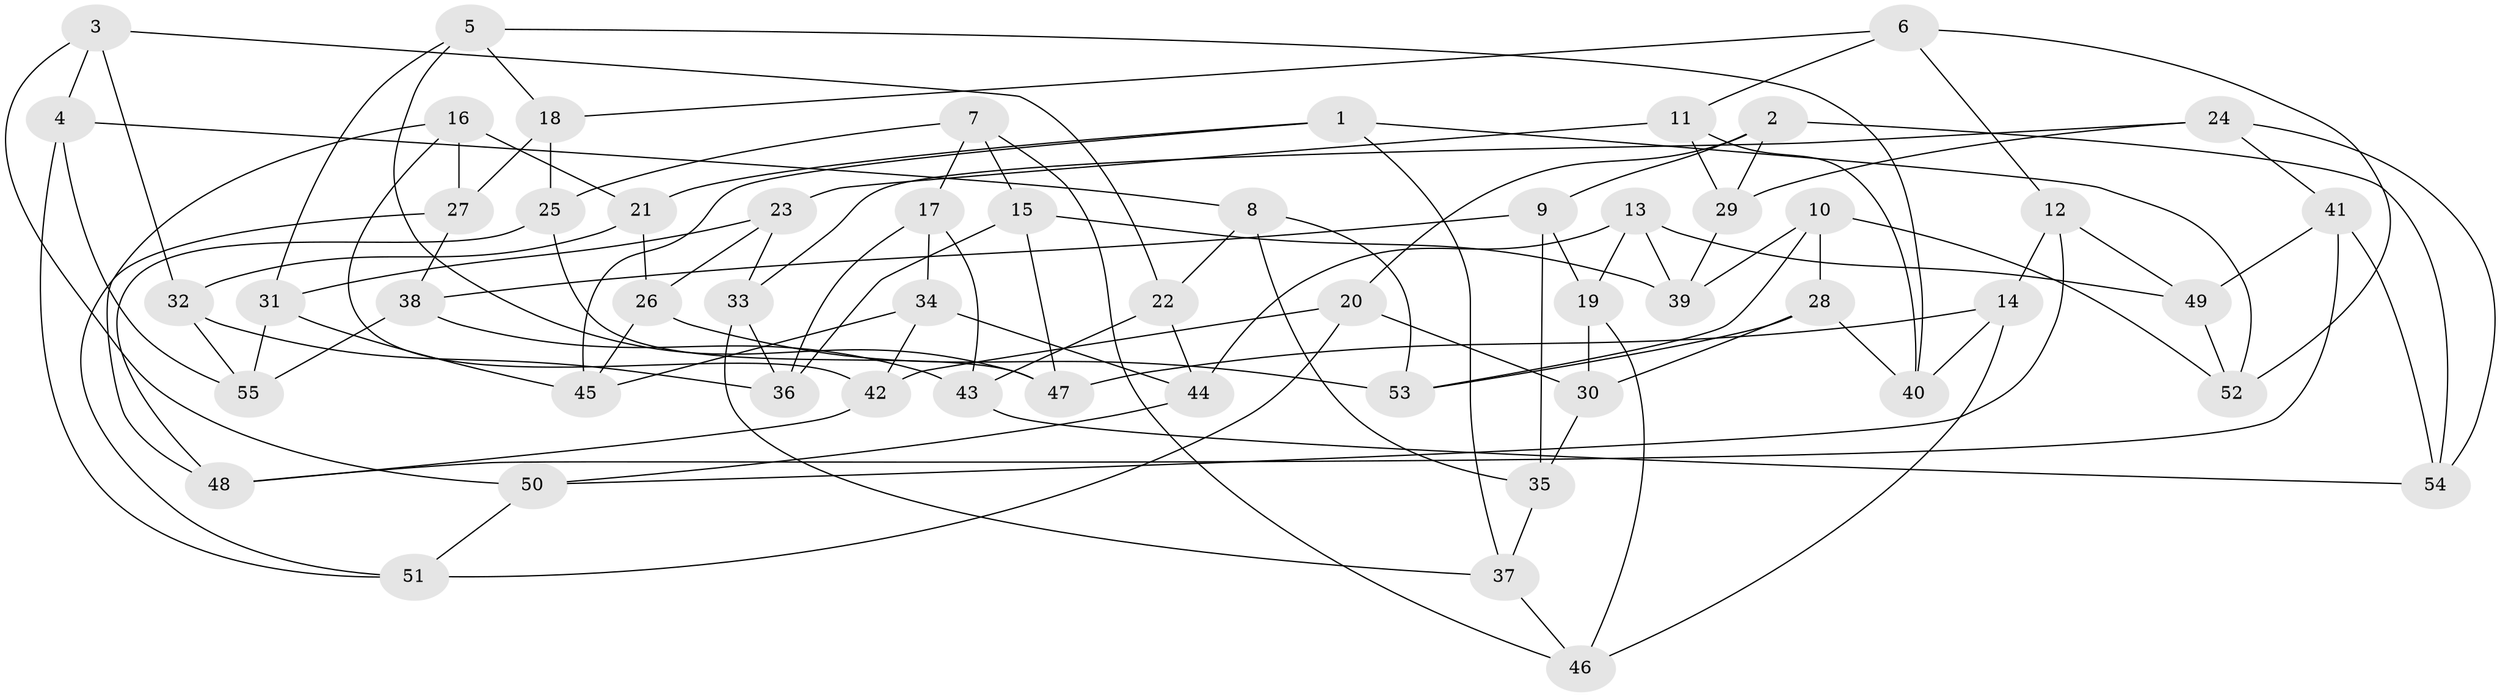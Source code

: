 // coarse degree distribution, {4: 0.6842105263157895, 6: 0.21052631578947367, 9: 0.02631578947368421, 7: 0.02631578947368421, 8: 0.05263157894736842}
// Generated by graph-tools (version 1.1) at 2025/20/03/04/25 18:20:42]
// undirected, 55 vertices, 110 edges
graph export_dot {
graph [start="1"]
  node [color=gray90,style=filled];
  1;
  2;
  3;
  4;
  5;
  6;
  7;
  8;
  9;
  10;
  11;
  12;
  13;
  14;
  15;
  16;
  17;
  18;
  19;
  20;
  21;
  22;
  23;
  24;
  25;
  26;
  27;
  28;
  29;
  30;
  31;
  32;
  33;
  34;
  35;
  36;
  37;
  38;
  39;
  40;
  41;
  42;
  43;
  44;
  45;
  46;
  47;
  48;
  49;
  50;
  51;
  52;
  53;
  54;
  55;
  1 -- 52;
  1 -- 45;
  1 -- 37;
  1 -- 21;
  2 -- 20;
  2 -- 29;
  2 -- 9;
  2 -- 54;
  3 -- 4;
  3 -- 50;
  3 -- 22;
  3 -- 32;
  4 -- 55;
  4 -- 51;
  4 -- 8;
  5 -- 40;
  5 -- 31;
  5 -- 47;
  5 -- 18;
  6 -- 52;
  6 -- 18;
  6 -- 11;
  6 -- 12;
  7 -- 15;
  7 -- 25;
  7 -- 17;
  7 -- 46;
  8 -- 22;
  8 -- 53;
  8 -- 35;
  9 -- 35;
  9 -- 19;
  9 -- 38;
  10 -- 39;
  10 -- 28;
  10 -- 52;
  10 -- 53;
  11 -- 40;
  11 -- 23;
  11 -- 29;
  12 -- 14;
  12 -- 49;
  12 -- 50;
  13 -- 39;
  13 -- 49;
  13 -- 19;
  13 -- 44;
  14 -- 47;
  14 -- 46;
  14 -- 40;
  15 -- 47;
  15 -- 36;
  15 -- 39;
  16 -- 27;
  16 -- 42;
  16 -- 21;
  16 -- 48;
  17 -- 34;
  17 -- 36;
  17 -- 43;
  18 -- 27;
  18 -- 25;
  19 -- 46;
  19 -- 30;
  20 -- 42;
  20 -- 51;
  20 -- 30;
  21 -- 32;
  21 -- 26;
  22 -- 43;
  22 -- 44;
  23 -- 33;
  23 -- 26;
  23 -- 31;
  24 -- 29;
  24 -- 41;
  24 -- 33;
  24 -- 54;
  25 -- 47;
  25 -- 48;
  26 -- 45;
  26 -- 53;
  27 -- 51;
  27 -- 38;
  28 -- 40;
  28 -- 53;
  28 -- 30;
  29 -- 39;
  30 -- 35;
  31 -- 45;
  31 -- 55;
  32 -- 36;
  32 -- 55;
  33 -- 37;
  33 -- 36;
  34 -- 44;
  34 -- 42;
  34 -- 45;
  35 -- 37;
  37 -- 46;
  38 -- 55;
  38 -- 43;
  41 -- 48;
  41 -- 49;
  41 -- 54;
  42 -- 48;
  43 -- 54;
  44 -- 50;
  49 -- 52;
  50 -- 51;
}
